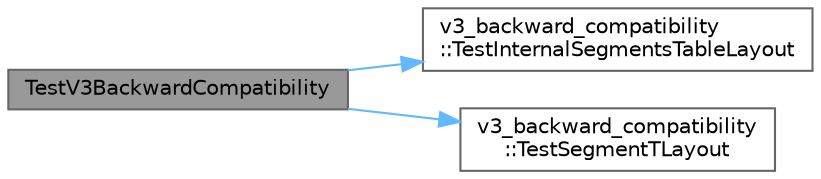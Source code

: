 digraph "TestV3BackwardCompatibility"
{
 // LATEX_PDF_SIZE
  bgcolor="transparent";
  edge [fontname=Helvetica,fontsize=10,labelfontname=Helvetica,labelfontsize=10];
  node [fontname=Helvetica,fontsize=10,shape=box,height=0.2,width=0.4];
  rankdir="LR";
  Node1 [id="Node000001",label="TestV3BackwardCompatibility",height=0.2,width=0.4,color="gray40", fillcolor="grey60", style="filled", fontcolor="black",tooltip=" "];
  Node1 -> Node2 [id="edge1_Node000001_Node000002",color="steelblue1",style="solid",tooltip=" "];
  Node2 [id="Node000002",label="v3_backward_compatibility\l::TestInternalSegmentsTableLayout",height=0.2,width=0.4,color="grey40", fillcolor="white", style="filled",URL="$namespacev3__backward__compatibility.html#a1abdbad68865d6bc31528b7f436f55b9",tooltip=" "];
  Node1 -> Node3 [id="edge2_Node000001_Node000003",color="steelblue1",style="solid",tooltip=" "];
  Node3 [id="Node000003",label="v3_backward_compatibility\l::TestSegmentTLayout",height=0.2,width=0.4,color="grey40", fillcolor="white", style="filled",URL="$namespacev3__backward__compatibility.html#a9c723eddbd967f06cb14430c545d3cc0",tooltip=" "];
}
